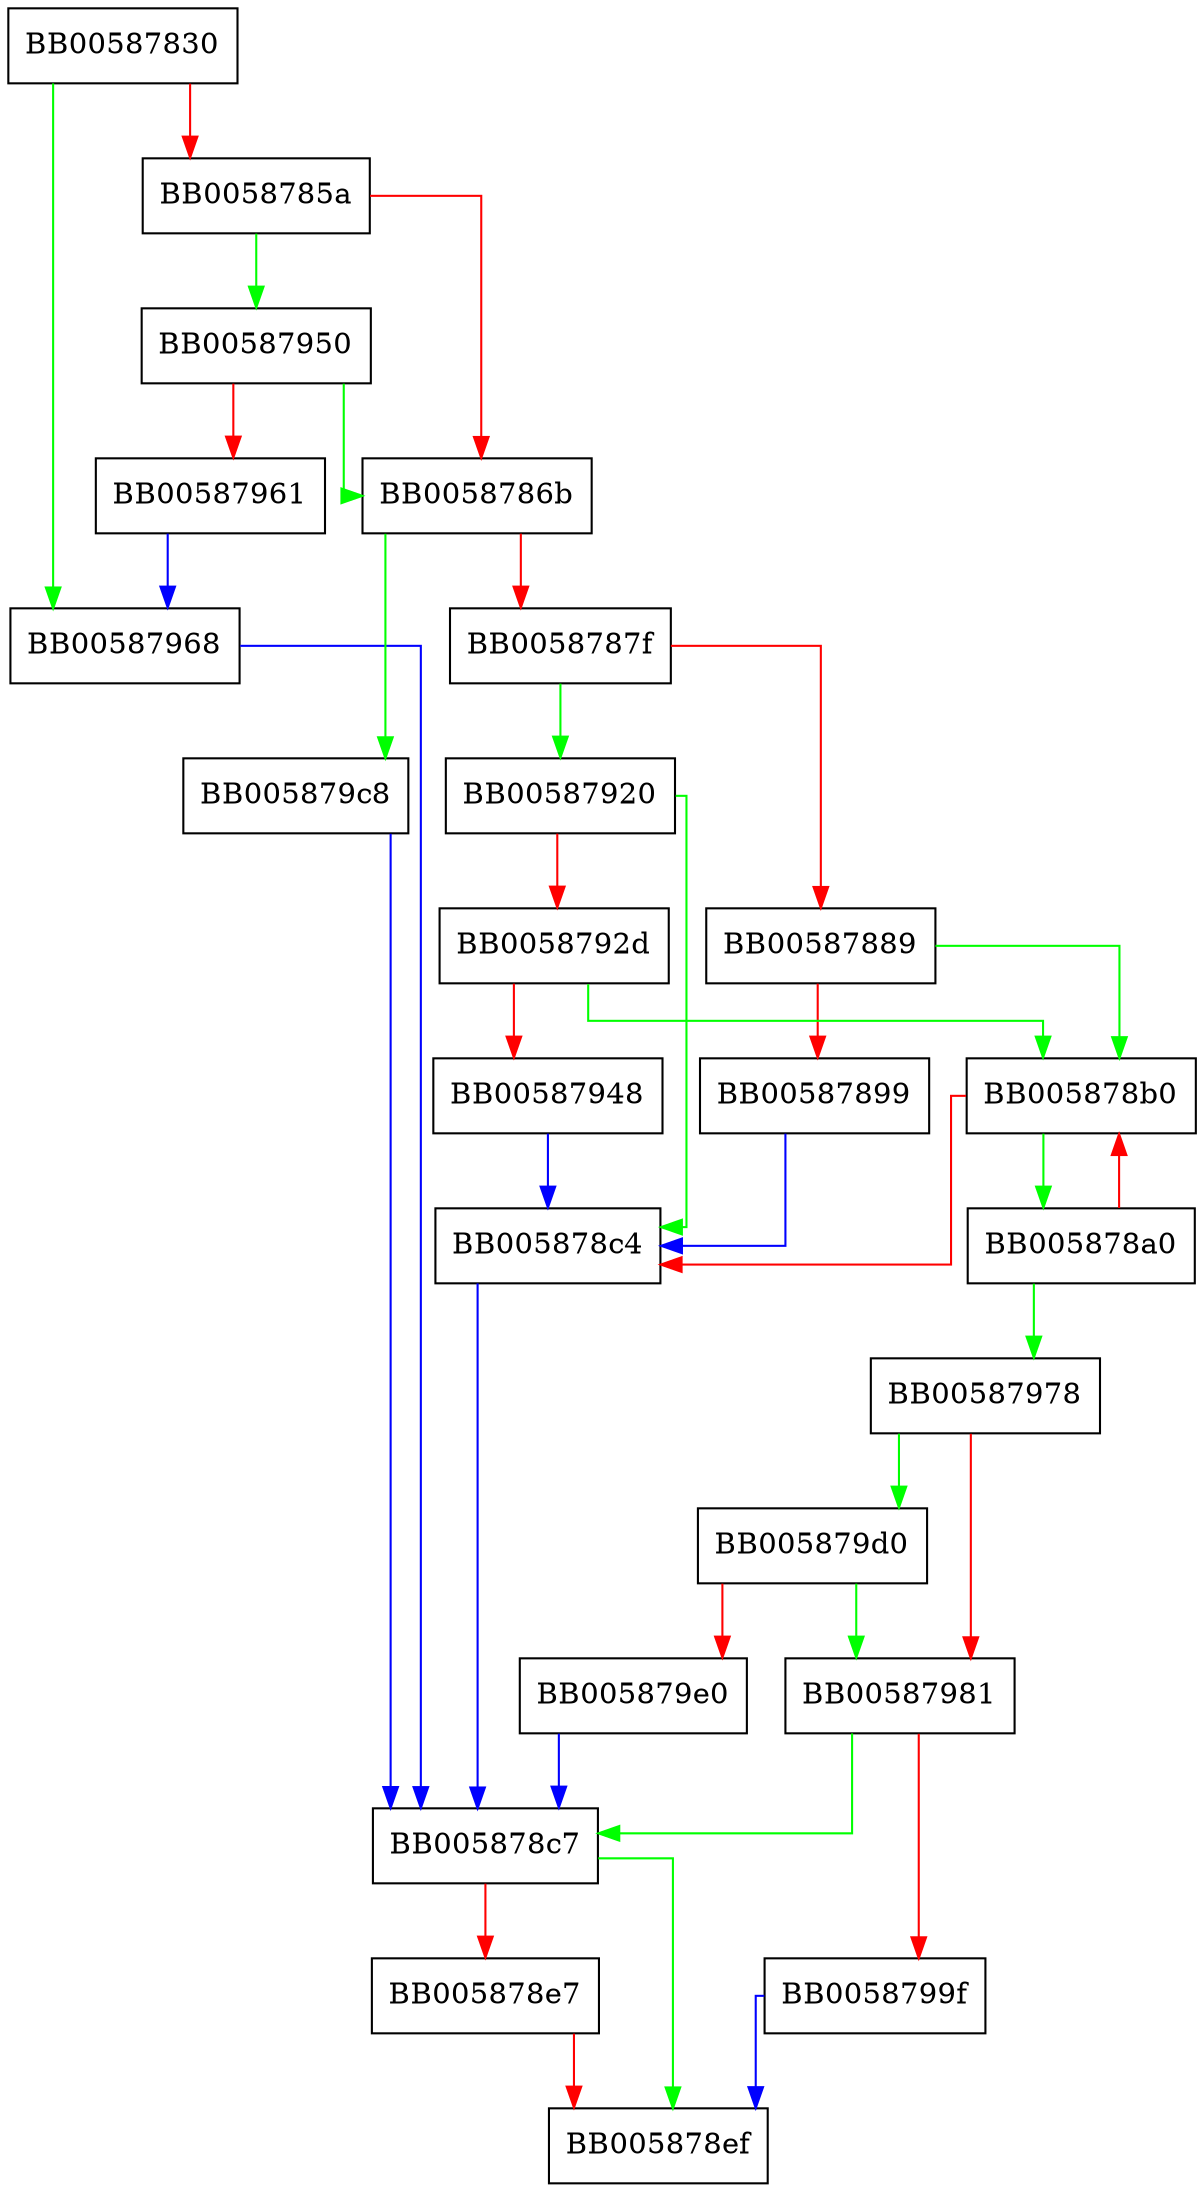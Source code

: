 digraph ossl_ec_key_simple_generate_key {
  node [shape="box"];
  graph [splines=ortho];
  BB00587830 -> BB00587968 [color="green"];
  BB00587830 -> BB0058785a [color="red"];
  BB0058785a -> BB00587950 [color="green"];
  BB0058785a -> BB0058786b [color="red"];
  BB0058786b -> BB005879c8 [color="green"];
  BB0058786b -> BB0058787f [color="red"];
  BB0058787f -> BB00587920 [color="green"];
  BB0058787f -> BB00587889 [color="red"];
  BB00587889 -> BB005878b0 [color="green"];
  BB00587889 -> BB00587899 [color="red"];
  BB00587899 -> BB005878c4 [color="blue"];
  BB005878a0 -> BB00587978 [color="green"];
  BB005878a0 -> BB005878b0 [color="red"];
  BB005878b0 -> BB005878a0 [color="green"];
  BB005878b0 -> BB005878c4 [color="red"];
  BB005878c4 -> BB005878c7 [color="blue"];
  BB005878c7 -> BB005878ef [color="green"];
  BB005878c7 -> BB005878e7 [color="red"];
  BB005878e7 -> BB005878ef [color="red"];
  BB00587920 -> BB005878c4 [color="green"];
  BB00587920 -> BB0058792d [color="red"];
  BB0058792d -> BB005878b0 [color="green"];
  BB0058792d -> BB00587948 [color="red"];
  BB00587948 -> BB005878c4 [color="blue"];
  BB00587950 -> BB0058786b [color="green"];
  BB00587950 -> BB00587961 [color="red"];
  BB00587961 -> BB00587968 [color="blue"];
  BB00587968 -> BB005878c7 [color="blue"];
  BB00587978 -> BB005879d0 [color="green"];
  BB00587978 -> BB00587981 [color="red"];
  BB00587981 -> BB005878c7 [color="green"];
  BB00587981 -> BB0058799f [color="red"];
  BB0058799f -> BB005878ef [color="blue"];
  BB005879c8 -> BB005878c7 [color="blue"];
  BB005879d0 -> BB00587981 [color="green"];
  BB005879d0 -> BB005879e0 [color="red"];
  BB005879e0 -> BB005878c7 [color="blue"];
}